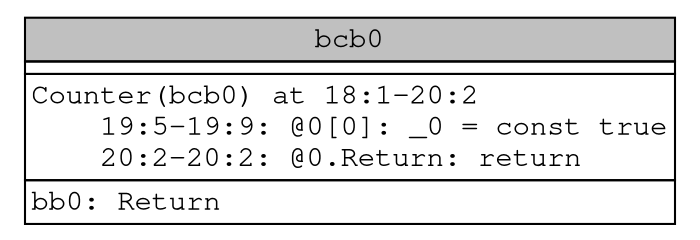 digraph Cov_0_4 {
    graph [fontname="Courier, monospace"];
    node [fontname="Courier, monospace"];
    edge [fontname="Courier, monospace"];
    bcb0__Cov_0_4 [shape="none", label=<<table border="0" cellborder="1" cellspacing="0"><tr><td bgcolor="gray" align="center" colspan="1">bcb0</td></tr><tr><td align="left" balign="left"></td></tr><tr><td align="left" balign="left">Counter(bcb0) at 18:1-20:2<br/>    19:5-19:9: @0[0]: _0 = const true<br/>    20:2-20:2: @0.Return: return</td></tr><tr><td align="left" balign="left">bb0: Return</td></tr></table>>];
}

